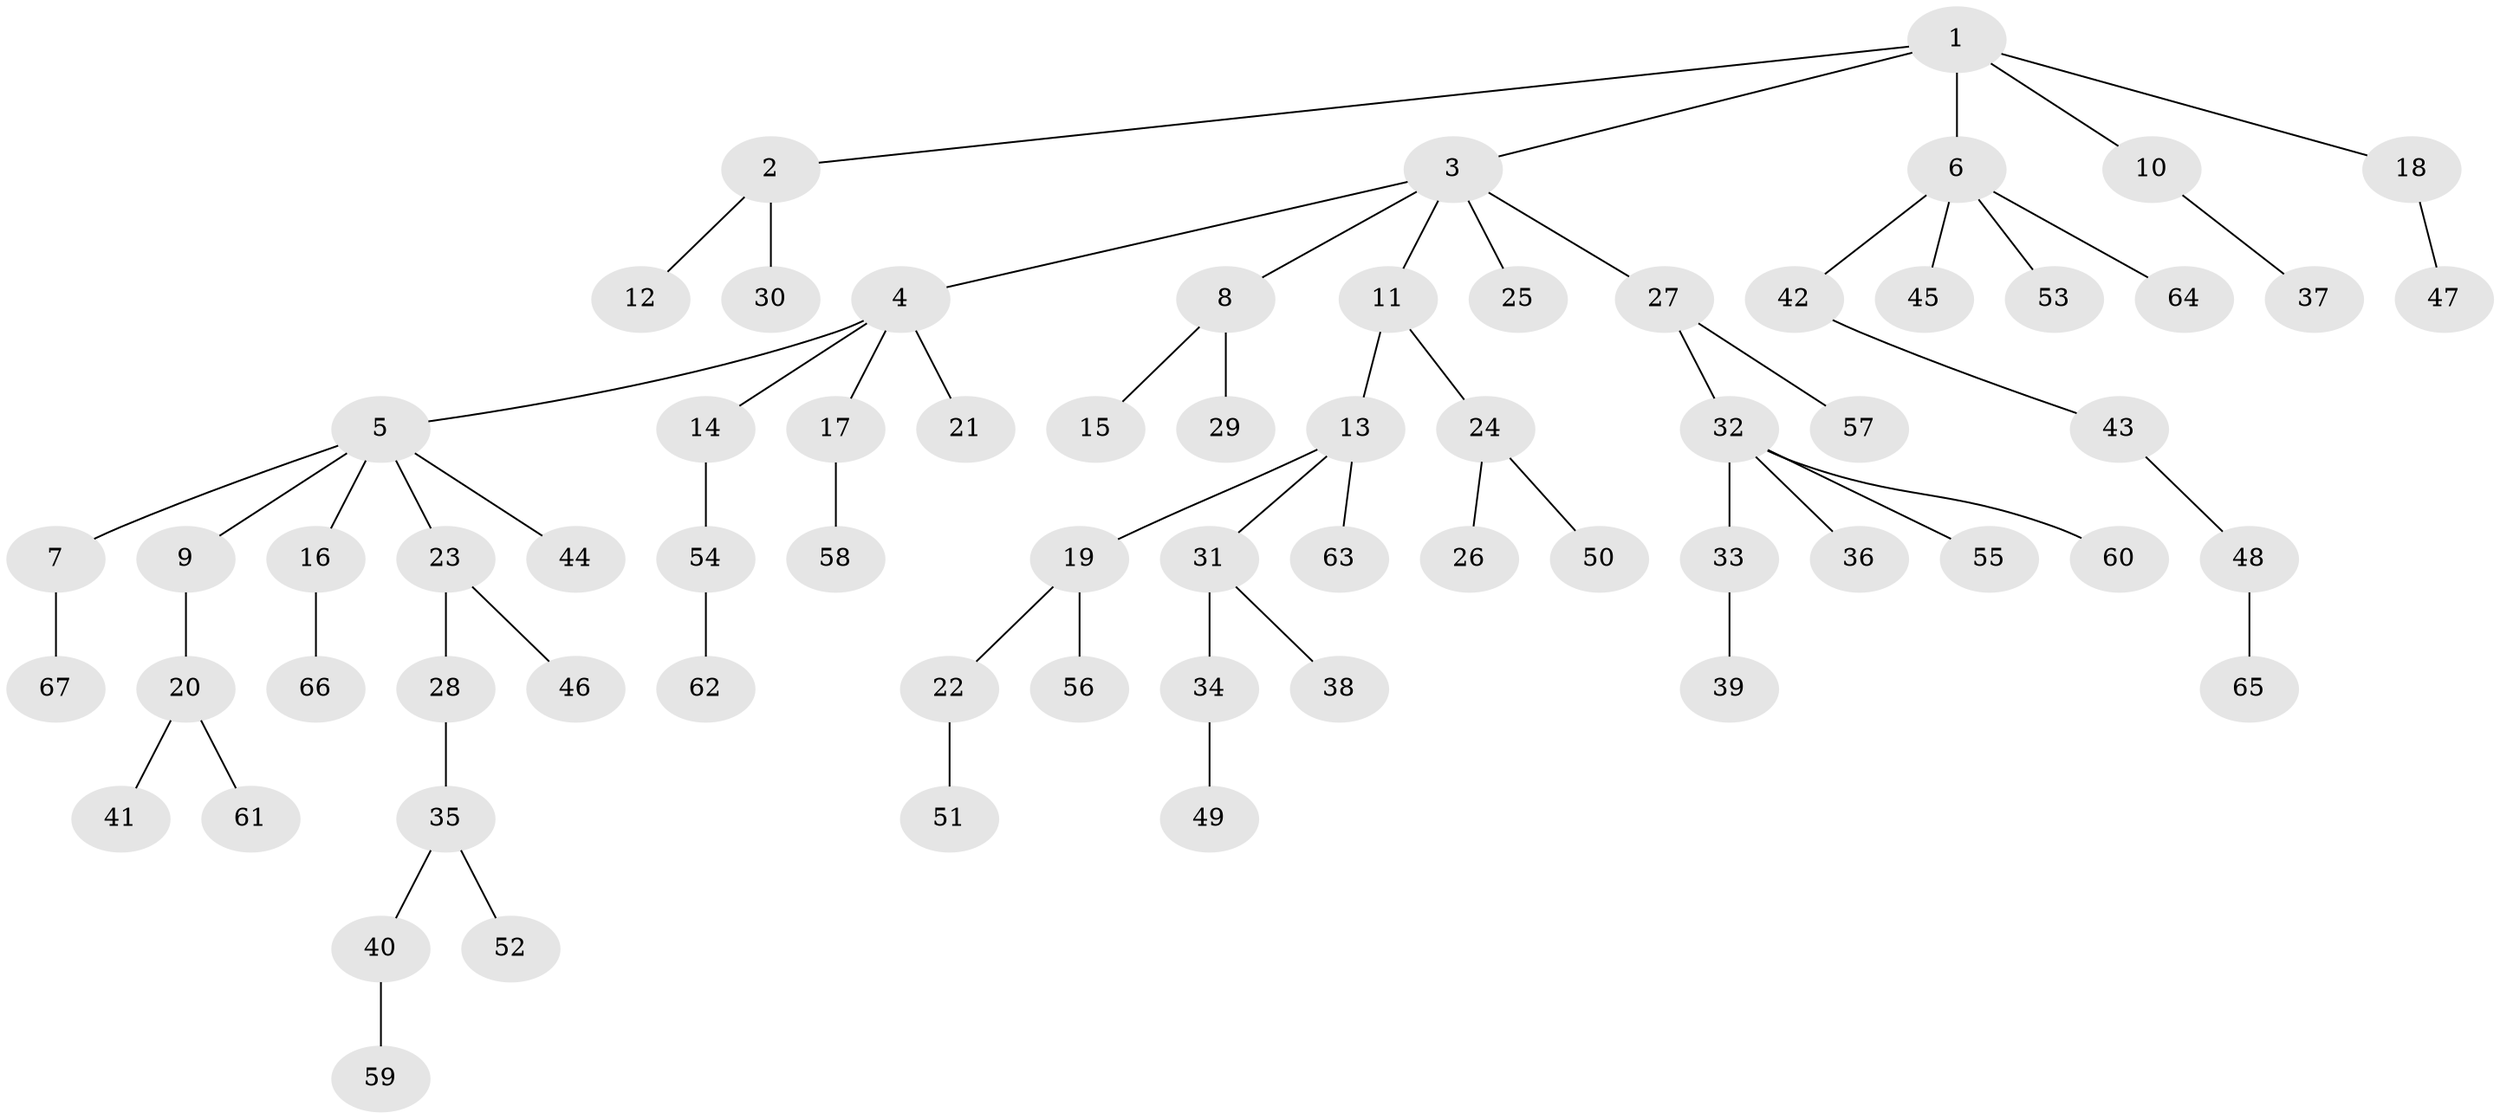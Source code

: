 // Generated by graph-tools (version 1.1) at 2025/11/02/27/25 16:11:27]
// undirected, 67 vertices, 66 edges
graph export_dot {
graph [start="1"]
  node [color=gray90,style=filled];
  1;
  2;
  3;
  4;
  5;
  6;
  7;
  8;
  9;
  10;
  11;
  12;
  13;
  14;
  15;
  16;
  17;
  18;
  19;
  20;
  21;
  22;
  23;
  24;
  25;
  26;
  27;
  28;
  29;
  30;
  31;
  32;
  33;
  34;
  35;
  36;
  37;
  38;
  39;
  40;
  41;
  42;
  43;
  44;
  45;
  46;
  47;
  48;
  49;
  50;
  51;
  52;
  53;
  54;
  55;
  56;
  57;
  58;
  59;
  60;
  61;
  62;
  63;
  64;
  65;
  66;
  67;
  1 -- 2;
  1 -- 3;
  1 -- 6;
  1 -- 10;
  1 -- 18;
  2 -- 12;
  2 -- 30;
  3 -- 4;
  3 -- 8;
  3 -- 11;
  3 -- 25;
  3 -- 27;
  4 -- 5;
  4 -- 14;
  4 -- 17;
  4 -- 21;
  5 -- 7;
  5 -- 9;
  5 -- 16;
  5 -- 23;
  5 -- 44;
  6 -- 42;
  6 -- 45;
  6 -- 53;
  6 -- 64;
  7 -- 67;
  8 -- 15;
  8 -- 29;
  9 -- 20;
  10 -- 37;
  11 -- 13;
  11 -- 24;
  13 -- 19;
  13 -- 31;
  13 -- 63;
  14 -- 54;
  16 -- 66;
  17 -- 58;
  18 -- 47;
  19 -- 22;
  19 -- 56;
  20 -- 41;
  20 -- 61;
  22 -- 51;
  23 -- 28;
  23 -- 46;
  24 -- 26;
  24 -- 50;
  27 -- 32;
  27 -- 57;
  28 -- 35;
  31 -- 34;
  31 -- 38;
  32 -- 33;
  32 -- 36;
  32 -- 55;
  32 -- 60;
  33 -- 39;
  34 -- 49;
  35 -- 40;
  35 -- 52;
  40 -- 59;
  42 -- 43;
  43 -- 48;
  48 -- 65;
  54 -- 62;
}
